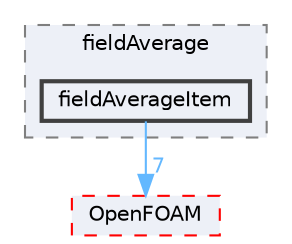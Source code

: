 digraph "src/functionObjects/field/fieldAverage/fieldAverageItem"
{
 // LATEX_PDF_SIZE
  bgcolor="transparent";
  edge [fontname=Helvetica,fontsize=10,labelfontname=Helvetica,labelfontsize=10];
  node [fontname=Helvetica,fontsize=10,shape=box,height=0.2,width=0.4];
  compound=true
  subgraph clusterdir_8e94a7cc8ed216e236aba67b920208c8 {
    graph [ bgcolor="#edf0f7", pencolor="grey50", label="fieldAverage", fontname=Helvetica,fontsize=10 style="filled,dashed", URL="dir_8e94a7cc8ed216e236aba67b920208c8.html",tooltip=""]
  dir_c8a8797af7bc7394870193c87555cf13 [label="fieldAverageItem", fillcolor="#edf0f7", color="grey25", style="filled,bold", URL="dir_c8a8797af7bc7394870193c87555cf13.html",tooltip=""];
  }
  dir_c5473ff19b20e6ec4dfe5c310b3778a8 [label="OpenFOAM", fillcolor="#edf0f7", color="red", style="filled,dashed", URL="dir_c5473ff19b20e6ec4dfe5c310b3778a8.html",tooltip=""];
  dir_c8a8797af7bc7394870193c87555cf13->dir_c5473ff19b20e6ec4dfe5c310b3778a8 [headlabel="7", labeldistance=1.5 headhref="dir_001322_002695.html" href="dir_001322_002695.html" color="steelblue1" fontcolor="steelblue1"];
}
